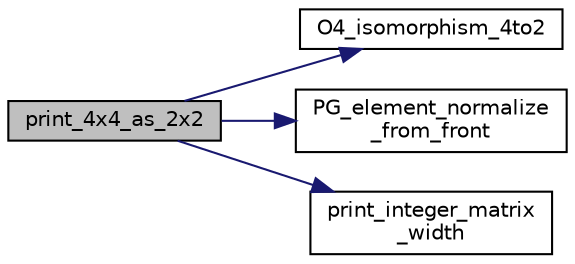 digraph "print_4x4_as_2x2"
{
  edge [fontname="Helvetica",fontsize="10",labelfontname="Helvetica",labelfontsize="10"];
  node [fontname="Helvetica",fontsize="10",shape=record];
  rankdir="LR";
  Node1904 [label="print_4x4_as_2x2",height=0.2,width=0.4,color="black", fillcolor="grey75", style="filled", fontcolor="black"];
  Node1904 -> Node1905 [color="midnightblue",fontsize="10",style="solid",fontname="Helvetica"];
  Node1905 [label="O4_isomorphism_4to2",height=0.2,width=0.4,color="black", fillcolor="white", style="filled",URL="$de/dc5/algebra__and__number__theory_8h.html#a53847fa0202e69f87b2131f09fa1ff89"];
  Node1904 -> Node1906 [color="midnightblue",fontsize="10",style="solid",fontname="Helvetica"];
  Node1906 [label="PG_element_normalize\l_from_front",height=0.2,width=0.4,color="black", fillcolor="white", style="filled",URL="$d4/d67/geometry_8h.html#af675caf5f9975573455c8d93cb56bf95"];
  Node1904 -> Node1907 [color="midnightblue",fontsize="10",style="solid",fontname="Helvetica"];
  Node1907 [label="print_integer_matrix\l_width",height=0.2,width=0.4,color="black", fillcolor="white", style="filled",URL="$d5/db4/io__and__os_8h.html#aa78f3e73fc2179251bd15adbcc31573f"];
}
